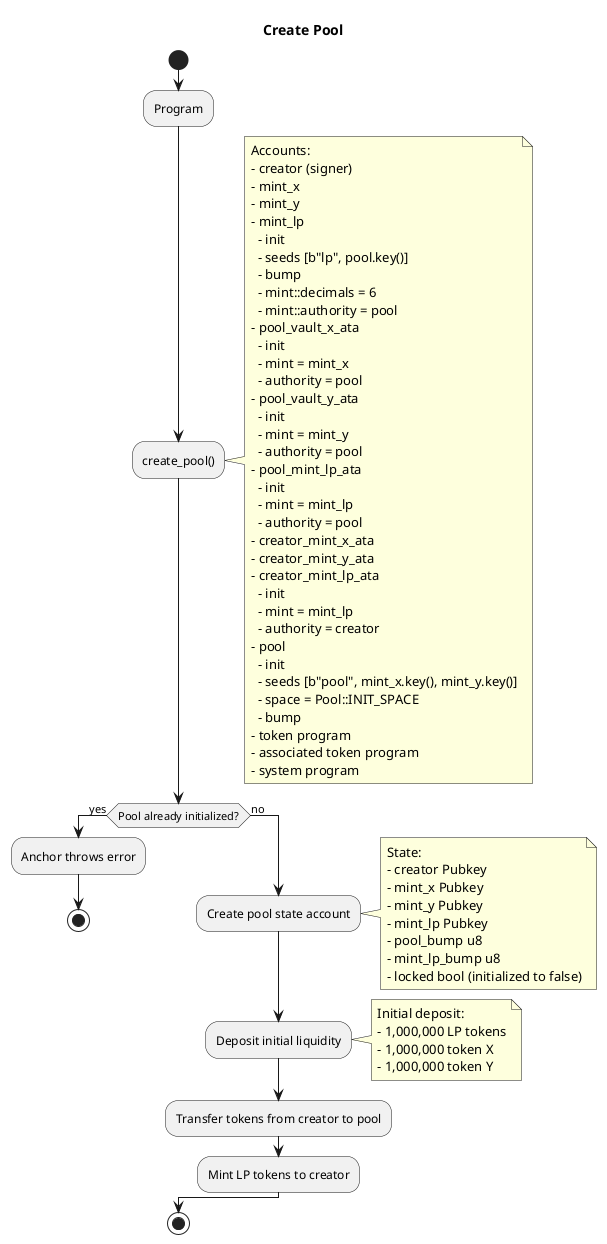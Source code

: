 @startuml create_pool
title Create Pool

start

:Program;

:create_pool();

note right
Accounts:
- creator (signer)
- mint_x
- mint_y
- mint_lp
  - init
  - seeds [b"lp", pool.key()]
  - bump
  - mint::decimals = 6
  - mint::authority = pool
- pool_vault_x_ata
  - init
  - mint = mint_x
  - authority = pool
- pool_vault_y_ata
  - init
  - mint = mint_y
  - authority = pool
- pool_mint_lp_ata
  - init
  - mint = mint_lp
  - authority = pool
- creator_mint_x_ata
- creator_mint_y_ata
- creator_mint_lp_ata
  - init
  - mint = mint_lp
  - authority = creator
- pool
  - init
  - seeds [b"pool", mint_x.key(), mint_y.key()]
  - space = Pool::INIT_SPACE
  - bump
- token program
- associated token program
- system program
end note

if (Pool already initialized?) then (yes)
  :Anchor throws error;
  stop
else (no)
  :Create pool state account;

  note right
State:
- creator Pubkey
- mint_x Pubkey
- mint_y Pubkey
- mint_lp Pubkey
- pool_bump u8
- mint_lp_bump u8
- locked bool (initialized to false)
end note

  :Deposit initial liquidity;

  note right
Initial deposit:
- 1,000,000 LP tokens
- 1,000,000 token X
- 1,000,000 token Y
end note

  :Transfer tokens from creator to pool;
  :Mint LP tokens to creator;
endif

stop

@enduml